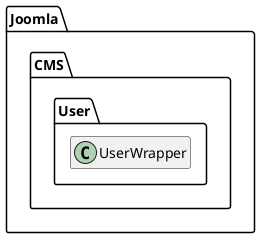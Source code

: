 @startuml
set namespaceSeparator \\
hide members
hide << alias >> circle

class Joomla\\CMS\\User\\UserWrapper
@enduml
